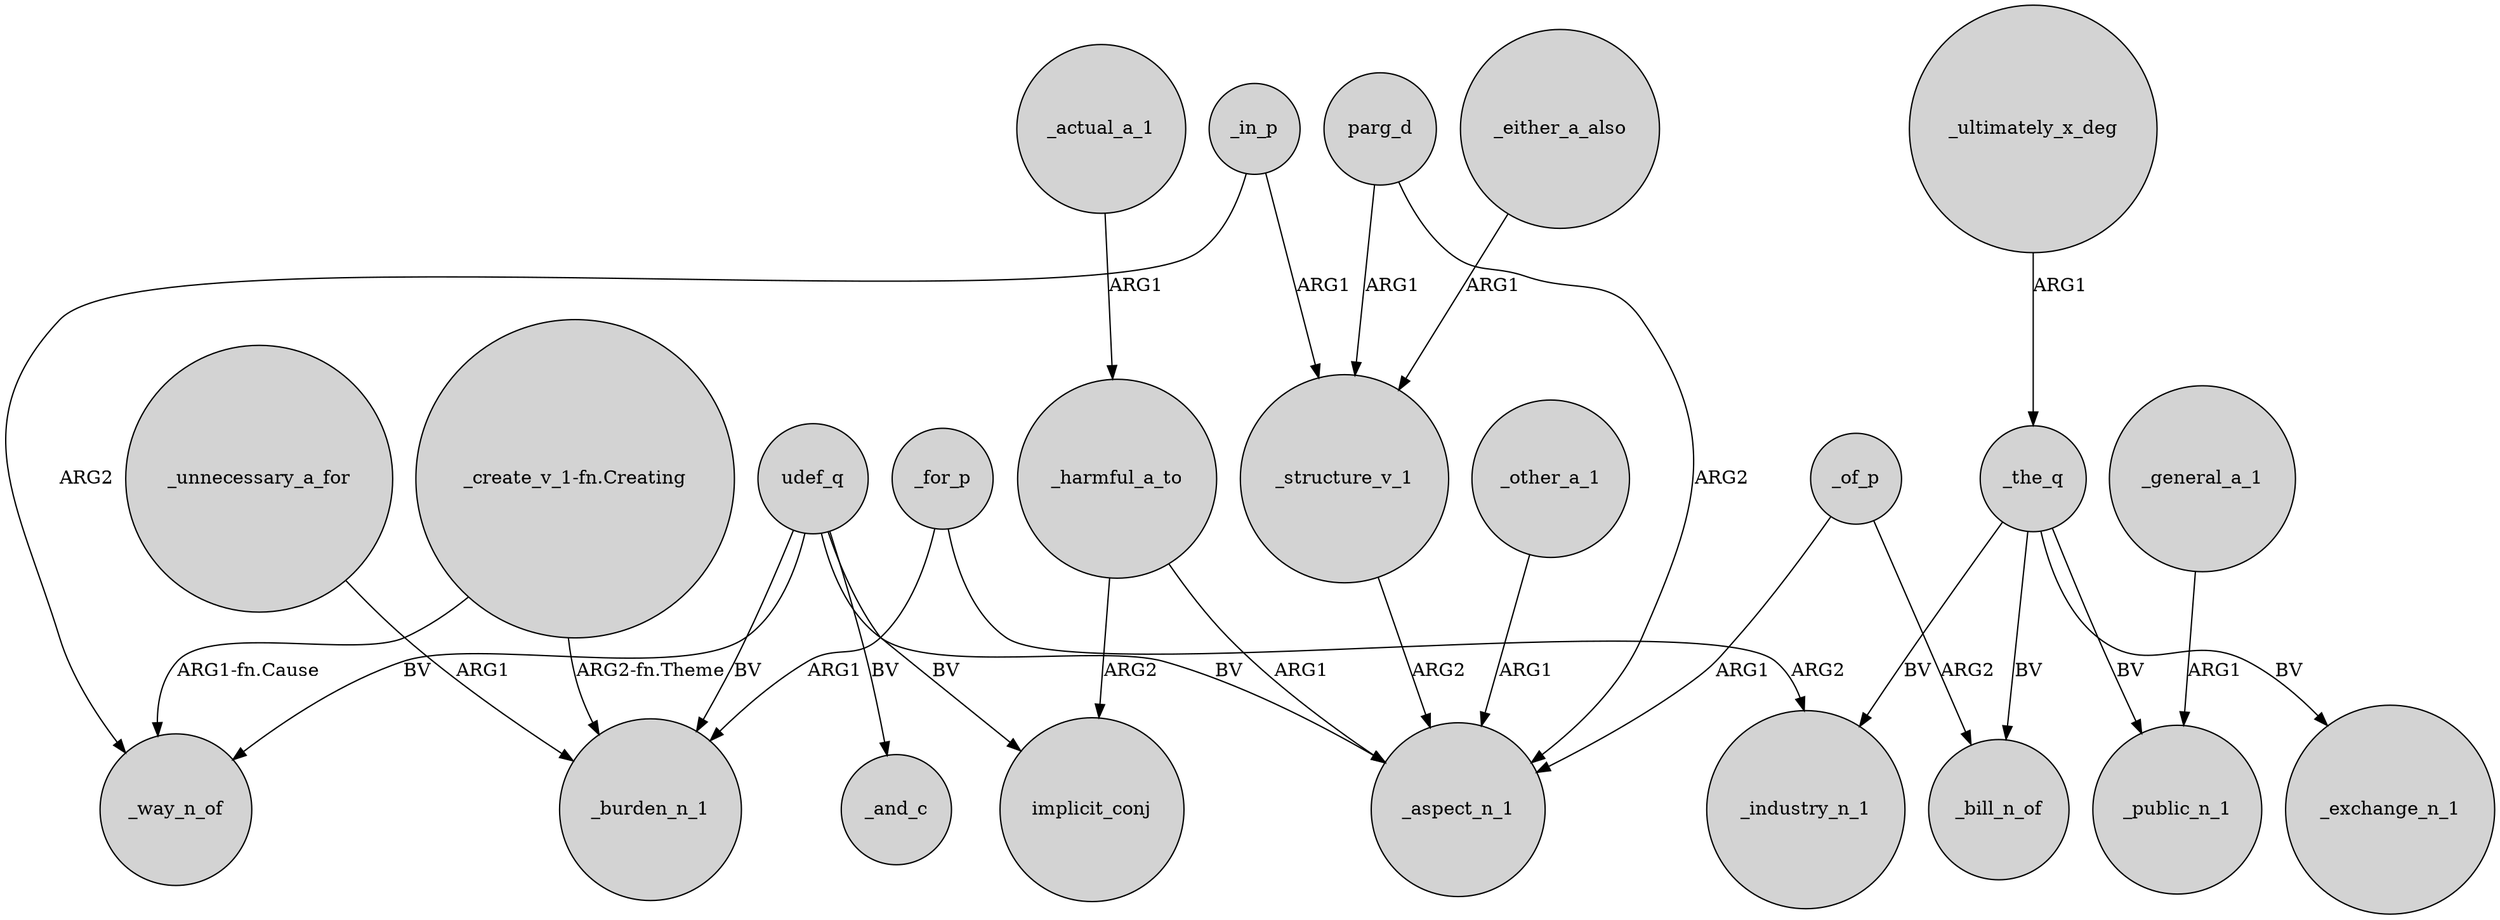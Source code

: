 digraph {
	node [shape=circle style=filled]
	_the_q -> _bill_n_of [label=BV]
	_actual_a_1 -> _harmful_a_to [label=ARG1]
	"_create_v_1-fn.Creating" -> _way_n_of [label="ARG1-fn.Cause"]
	_other_a_1 -> _aspect_n_1 [label=ARG1]
	udef_q -> _way_n_of [label=BV]
	_for_p -> _burden_n_1 [label=ARG1]
	udef_q -> _aspect_n_1 [label=BV]
	_of_p -> _aspect_n_1 [label=ARG1]
	_of_p -> _bill_n_of [label=ARG2]
	_the_q -> _industry_n_1 [label=BV]
	udef_q -> implicit_conj [label=BV]
	_harmful_a_to -> implicit_conj [label=ARG2]
	_the_q -> _public_n_1 [label=BV]
	_structure_v_1 -> _aspect_n_1 [label=ARG2]
	"_create_v_1-fn.Creating" -> _burden_n_1 [label="ARG2-fn.Theme"]
	_ultimately_x_deg -> _the_q [label=ARG1]
	_general_a_1 -> _public_n_1 [label=ARG1]
	parg_d -> _aspect_n_1 [label=ARG2]
	_harmful_a_to -> _aspect_n_1 [label=ARG1]
	udef_q -> _burden_n_1 [label=BV]
	_in_p -> _way_n_of [label=ARG2]
	_unnecessary_a_for -> _burden_n_1 [label=ARG1]
	udef_q -> _and_c [label=BV]
	_in_p -> _structure_v_1 [label=ARG1]
	_the_q -> _exchange_n_1 [label=BV]
	_either_a_also -> _structure_v_1 [label=ARG1]
	_for_p -> _industry_n_1 [label=ARG2]
	parg_d -> _structure_v_1 [label=ARG1]
}
